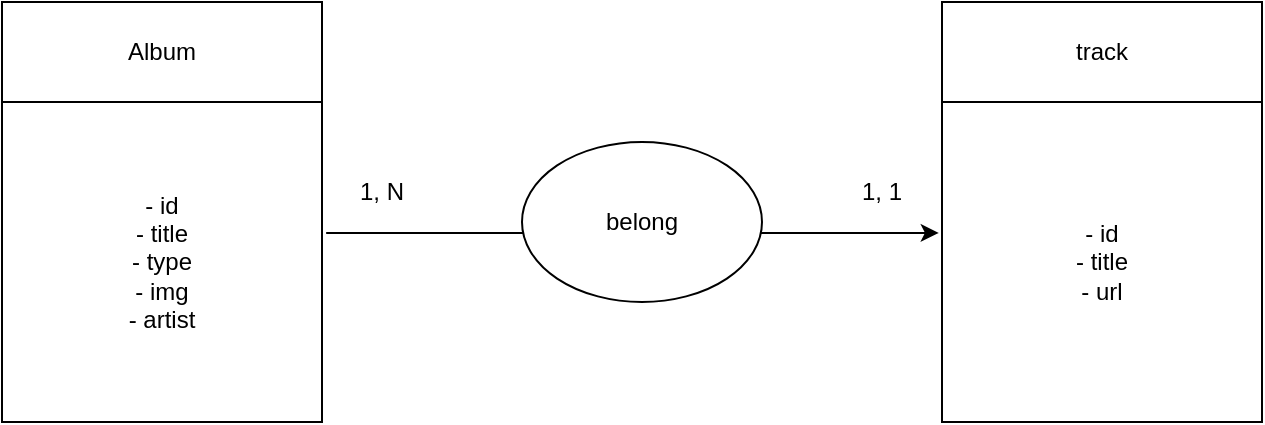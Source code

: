 <mxfile>
    <diagram id="GgWRlWjbkr_ZAJUqQLh4" name="Page-1">
        <mxGraphModel dx="1002" dy="563" grid="1" gridSize="10" guides="1" tooltips="1" connect="1" arrows="1" fold="1" page="1" pageScale="1" pageWidth="850" pageHeight="1100" math="0" shadow="0">
            <root>
                <mxCell id="0"/>
                <mxCell id="1" parent="0"/>
                <mxCell id="2" value="" style="whiteSpace=wrap;html=1;aspect=fixed;" vertex="1" parent="1">
                    <mxGeometry x="120" y="120" width="160" height="160" as="geometry"/>
                </mxCell>
                <mxCell id="3" value="- id&lt;br&gt;- title&lt;br&gt;- type&lt;br&gt;- img&lt;br&gt;- artist" style="text;strokeColor=none;align=center;fillColor=none;html=1;verticalAlign=middle;whiteSpace=wrap;rounded=0;" vertex="1" parent="1">
                    <mxGeometry x="120" y="120" width="160" height="160" as="geometry"/>
                </mxCell>
                <mxCell id="4" value="" style="rounded=0;whiteSpace=wrap;html=1;" vertex="1" parent="1">
                    <mxGeometry x="120" y="70" width="160" height="50" as="geometry"/>
                </mxCell>
                <mxCell id="5" value="Album" style="text;strokeColor=none;align=center;fillColor=none;html=1;verticalAlign=middle;whiteSpace=wrap;rounded=0;" vertex="1" parent="1">
                    <mxGeometry x="170" y="80" width="60" height="30" as="geometry"/>
                </mxCell>
                <mxCell id="6" value="" style="whiteSpace=wrap;html=1;aspect=fixed;" vertex="1" parent="1">
                    <mxGeometry x="590" y="120" width="160" height="160" as="geometry"/>
                </mxCell>
                <mxCell id="7" value="" style="rounded=0;whiteSpace=wrap;html=1;" vertex="1" parent="1">
                    <mxGeometry x="590" y="70" width="160" height="50" as="geometry"/>
                </mxCell>
                <mxCell id="8" value="track" style="text;strokeColor=none;align=center;fillColor=none;html=1;verticalAlign=middle;whiteSpace=wrap;rounded=0;" vertex="1" parent="1">
                    <mxGeometry x="640" y="80" width="60" height="30" as="geometry"/>
                </mxCell>
                <mxCell id="9" value="- id&lt;br&gt;- title&lt;br&gt;- url" style="text;strokeColor=none;align=center;fillColor=none;html=1;verticalAlign=middle;whiteSpace=wrap;rounded=0;" vertex="1" parent="1">
                    <mxGeometry x="590" y="120" width="160" height="160" as="geometry"/>
                </mxCell>
                <mxCell id="11" value="" style="endArrow=classic;html=1;entryX=-0.01;entryY=0.409;entryDx=0;entryDy=0;entryPerimeter=0;exitX=1.013;exitY=0.409;exitDx=0;exitDy=0;exitPerimeter=0;" edge="1" parent="1" source="3" target="9">
                    <mxGeometry width="50" height="50" relative="1" as="geometry">
                        <mxPoint x="370" y="190" as="sourcePoint"/>
                        <mxPoint x="420" y="140" as="targetPoint"/>
                    </mxGeometry>
                </mxCell>
                <mxCell id="12" value="" style="ellipse;whiteSpace=wrap;html=1;" vertex="1" parent="1">
                    <mxGeometry x="380" y="140" width="120" height="80" as="geometry"/>
                </mxCell>
                <mxCell id="13" value="belong" style="text;strokeColor=none;align=center;fillColor=none;html=1;verticalAlign=middle;whiteSpace=wrap;rounded=0;" vertex="1" parent="1">
                    <mxGeometry x="410" y="165" width="60" height="30" as="geometry"/>
                </mxCell>
                <mxCell id="14" value="1, N" style="text;strokeColor=none;align=center;fillColor=none;html=1;verticalAlign=middle;whiteSpace=wrap;rounded=0;" vertex="1" parent="1">
                    <mxGeometry x="280" y="150" width="60" height="30" as="geometry"/>
                </mxCell>
                <mxCell id="15" value="1, 1" style="text;strokeColor=none;align=center;fillColor=none;html=1;verticalAlign=middle;whiteSpace=wrap;rounded=0;" vertex="1" parent="1">
                    <mxGeometry x="530" y="150" width="60" height="30" as="geometry"/>
                </mxCell>
            </root>
        </mxGraphModel>
    </diagram>
</mxfile>